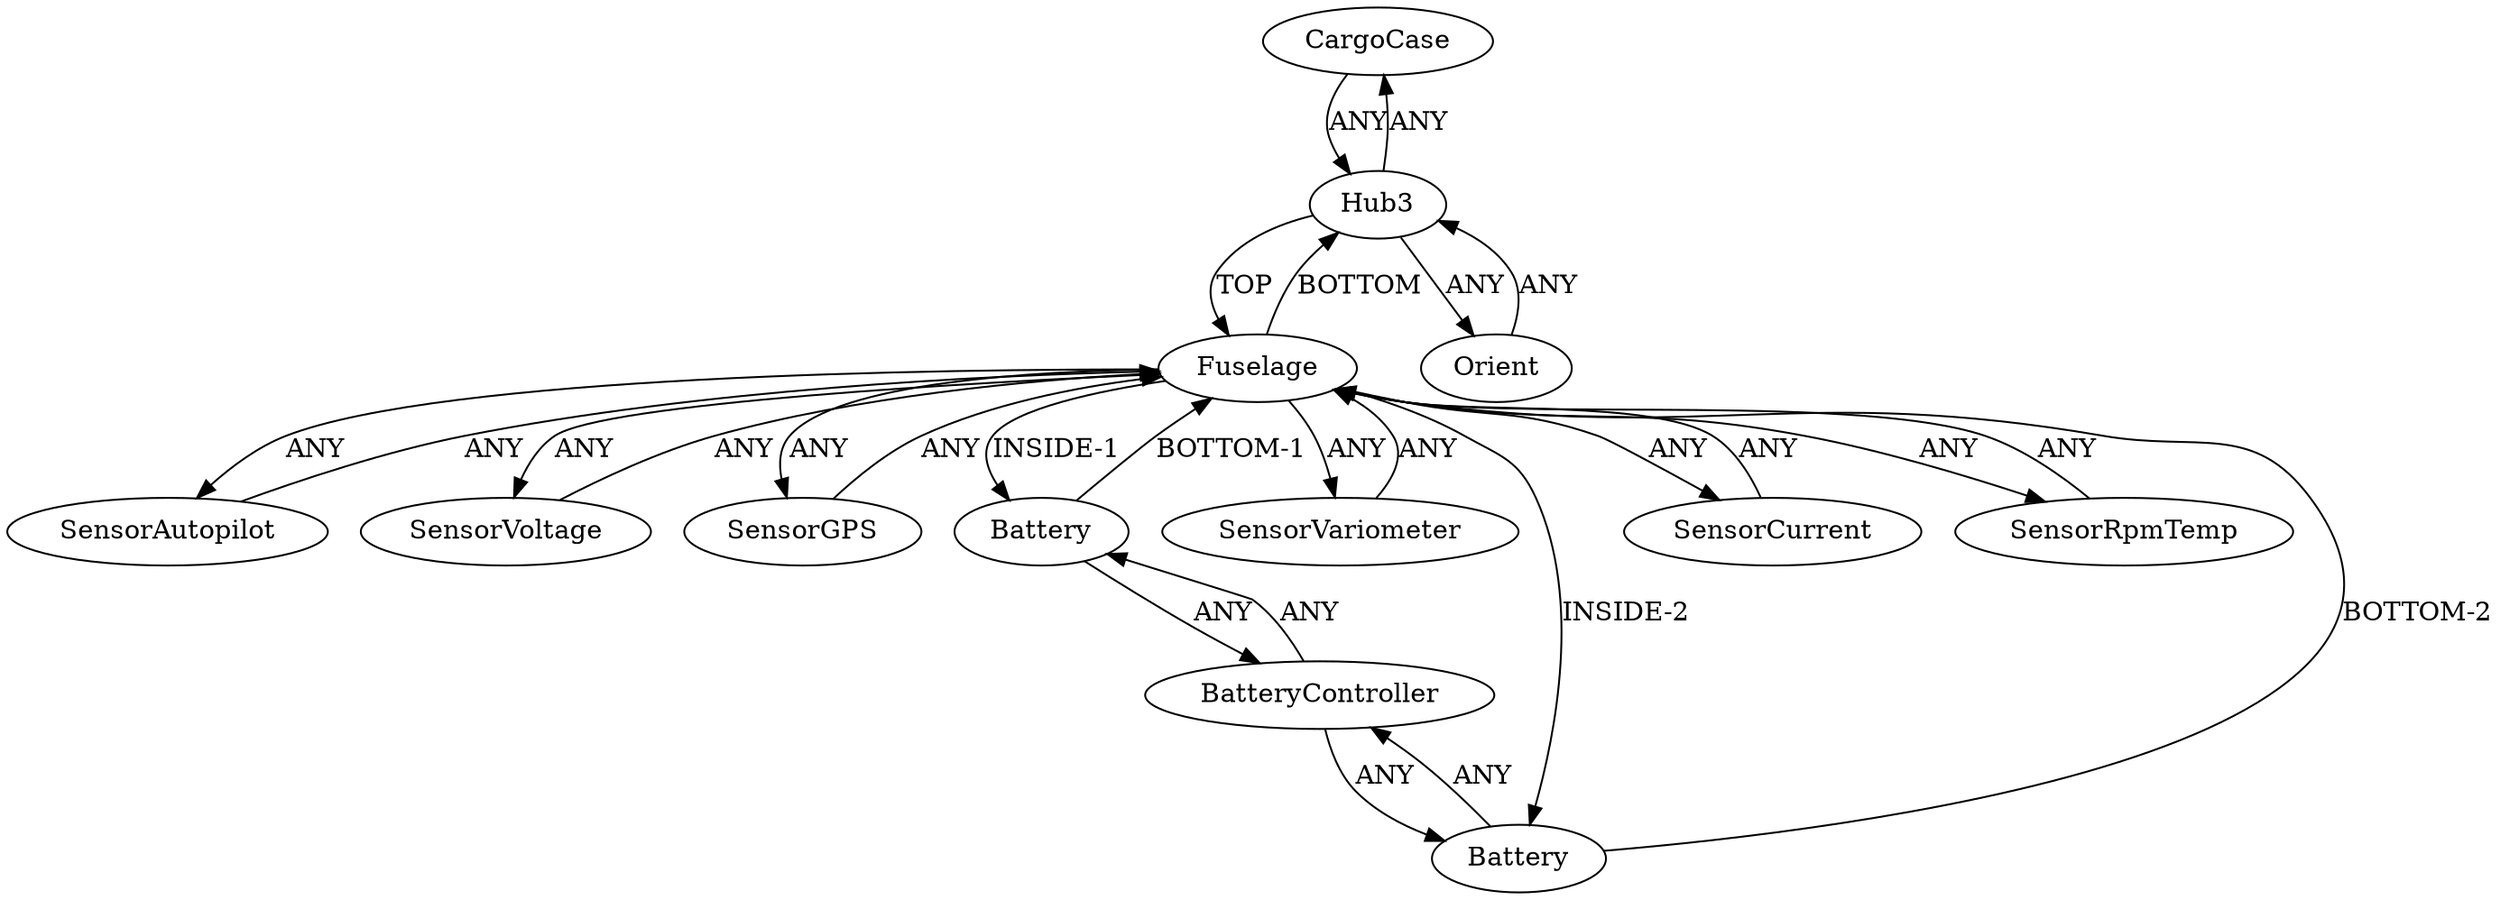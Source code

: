 /* Created by igraph 0.10.2 */
digraph {
  0 [
    instance=CargoCase_instance_1
    label=CargoCase
  ];
  1 [
    instance=Fuselage_instance_1
    label=Fuselage
  ];
  2 [
    instance=SensorAutopilot_instance_1
    label=SensorAutopilot
  ];
  3 [
    instance=Hub3_instance_4
    label=Hub3
  ];
  4 [
    instance=SensorVoltage_instance_1
    label=SensorVoltage
  ];
  5 [
    instance=SensorGPS_instance_1
    label=SensorGPS
  ];
  6 [
    instance=Battery_instance_1
    label=Battery
  ];
  7 [
    instance=SensorVariometer_instance_1
    label=SensorVariometer
  ];
  8 [
    instance=Battery_instance_2
    label=Battery
  ];
  9 [
    instance=Orient
    label=Orient
  ];
  10 [
    instance=SensorCurrent_instance_1
    label=SensorCurrent
  ];
  11 [
    instance=BatteryController_instance_1
    label=BatteryController
  ];
  12 [
    instance=SensorRpmTemp_instance_1
    label=SensorRpmTemp
  ];

  0 -> 3 [
    label=ANY
  ];
  1 -> 2 [
    label=ANY
  ];
  1 -> 3 [
    label=BOTTOM
  ];
  1 -> 4 [
    label=ANY
  ];
  1 -> 5 [
    label=ANY
  ];
  1 -> 6 [
    label="INSIDE-1"
  ];
  1 -> 7 [
    label=ANY
  ];
  1 -> 8 [
    label="INSIDE-2"
  ];
  1 -> 10 [
    label=ANY
  ];
  1 -> 12 [
    label=ANY
  ];
  2 -> 1 [
    label=ANY
  ];
  3 -> 0 [
    label=ANY
  ];
  3 -> 1 [
    label=TOP
  ];
  3 -> 9 [
    label=ANY
  ];
  4 -> 1 [
    label=ANY
  ];
  5 -> 1 [
    label=ANY
  ];
  6 -> 1 [
    label="BOTTOM-1"
  ];
  6 -> 11 [
    label=ANY
  ];
  7 -> 1 [
    label=ANY
  ];
  8 -> 1 [
    label="BOTTOM-2"
  ];
  8 -> 11 [
    label=ANY
  ];
  9 -> 3 [
    label=ANY
  ];
  10 -> 1 [
    label=ANY
  ];
  11 -> 6 [
    label=ANY
  ];
  11 -> 8 [
    label=ANY
  ];
  12 -> 1 [
    label=ANY
  ];
}
